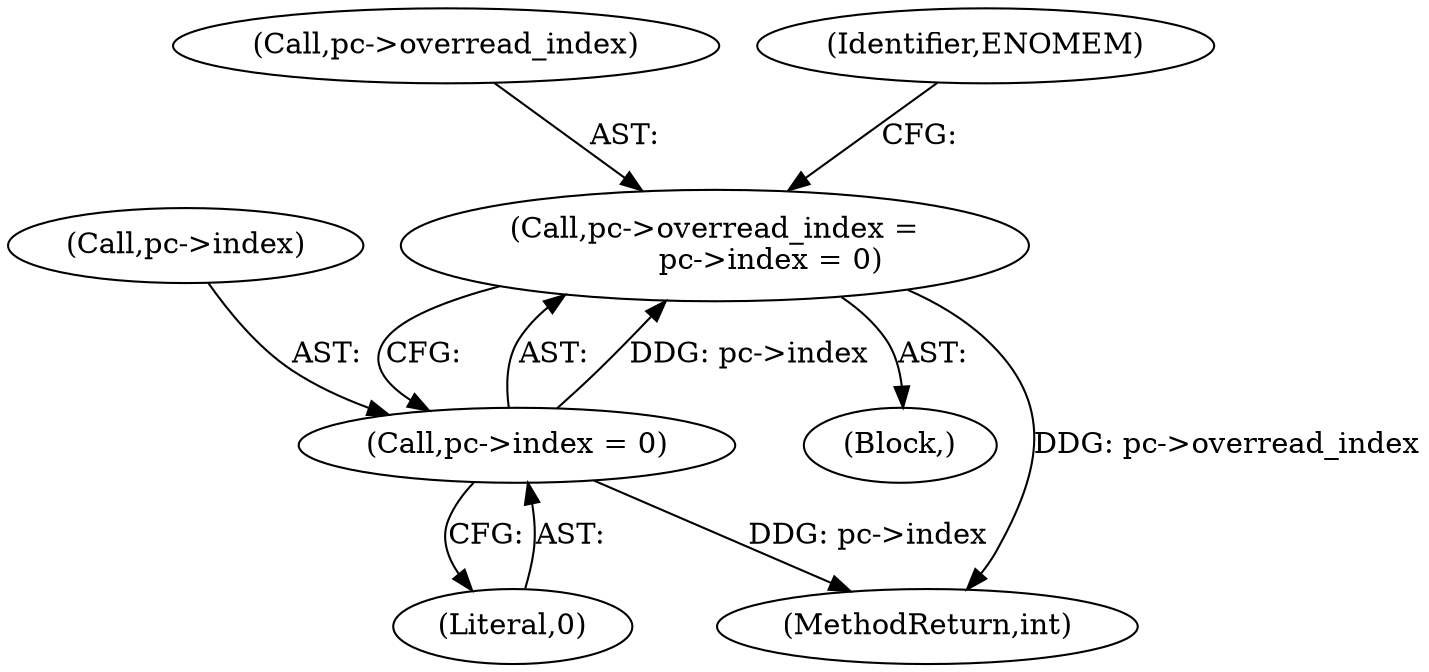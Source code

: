 digraph "0_FFmpeg_f31011e9abfb2ae75bb32bc44e2c34194c8dc40a@API" {
"1000300" [label="(Call,pc->overread_index =\n            pc->index = 0)"];
"1000304" [label="(Call,pc->index = 0)"];
"1000299" [label="(Block,)"];
"1000308" [label="(Literal,0)"];
"1000304" [label="(Call,pc->index = 0)"];
"1000301" [label="(Call,pc->overread_index)"];
"1000305" [label="(Call,pc->index)"];
"1000438" [label="(MethodReturn,int)"];
"1000311" [label="(Identifier,ENOMEM)"];
"1000300" [label="(Call,pc->overread_index =\n            pc->index = 0)"];
"1000300" -> "1000299"  [label="AST: "];
"1000300" -> "1000304"  [label="CFG: "];
"1000301" -> "1000300"  [label="AST: "];
"1000304" -> "1000300"  [label="AST: "];
"1000311" -> "1000300"  [label="CFG: "];
"1000300" -> "1000438"  [label="DDG: pc->overread_index"];
"1000304" -> "1000300"  [label="DDG: pc->index"];
"1000304" -> "1000308"  [label="CFG: "];
"1000305" -> "1000304"  [label="AST: "];
"1000308" -> "1000304"  [label="AST: "];
"1000304" -> "1000438"  [label="DDG: pc->index"];
}
